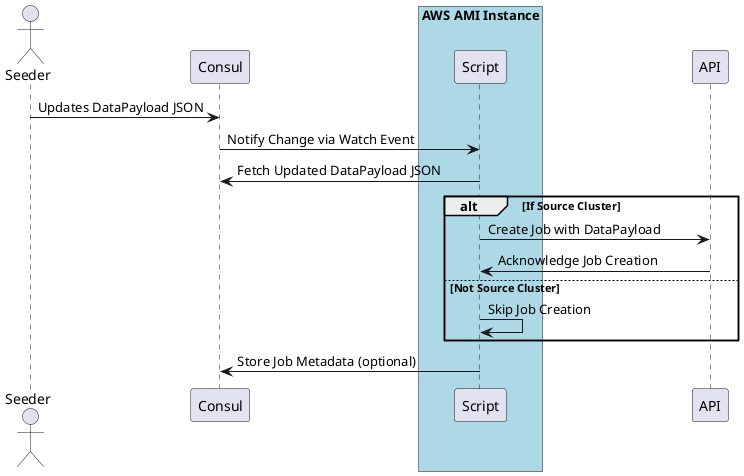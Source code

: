 @startuml
actor Seeder as U
participant "Consul" as C

box "AWS AMI Instance" #LightBlue
    participant "Script" as S
end box

participant "API" as A

U -> C: Updates DataPayload JSON
C -> S: Notify Change via Watch Event
S -> C: Fetch Updated DataPayload JSON

alt If Source Cluster
    S -> A: Create Job with DataPayload
    A -> S: Acknowledge Job Creation
else Not Source Cluster
    S -> S: Skip Job Creation
end alt

S -> C: Store Job Metadata (optional)
@enduml
